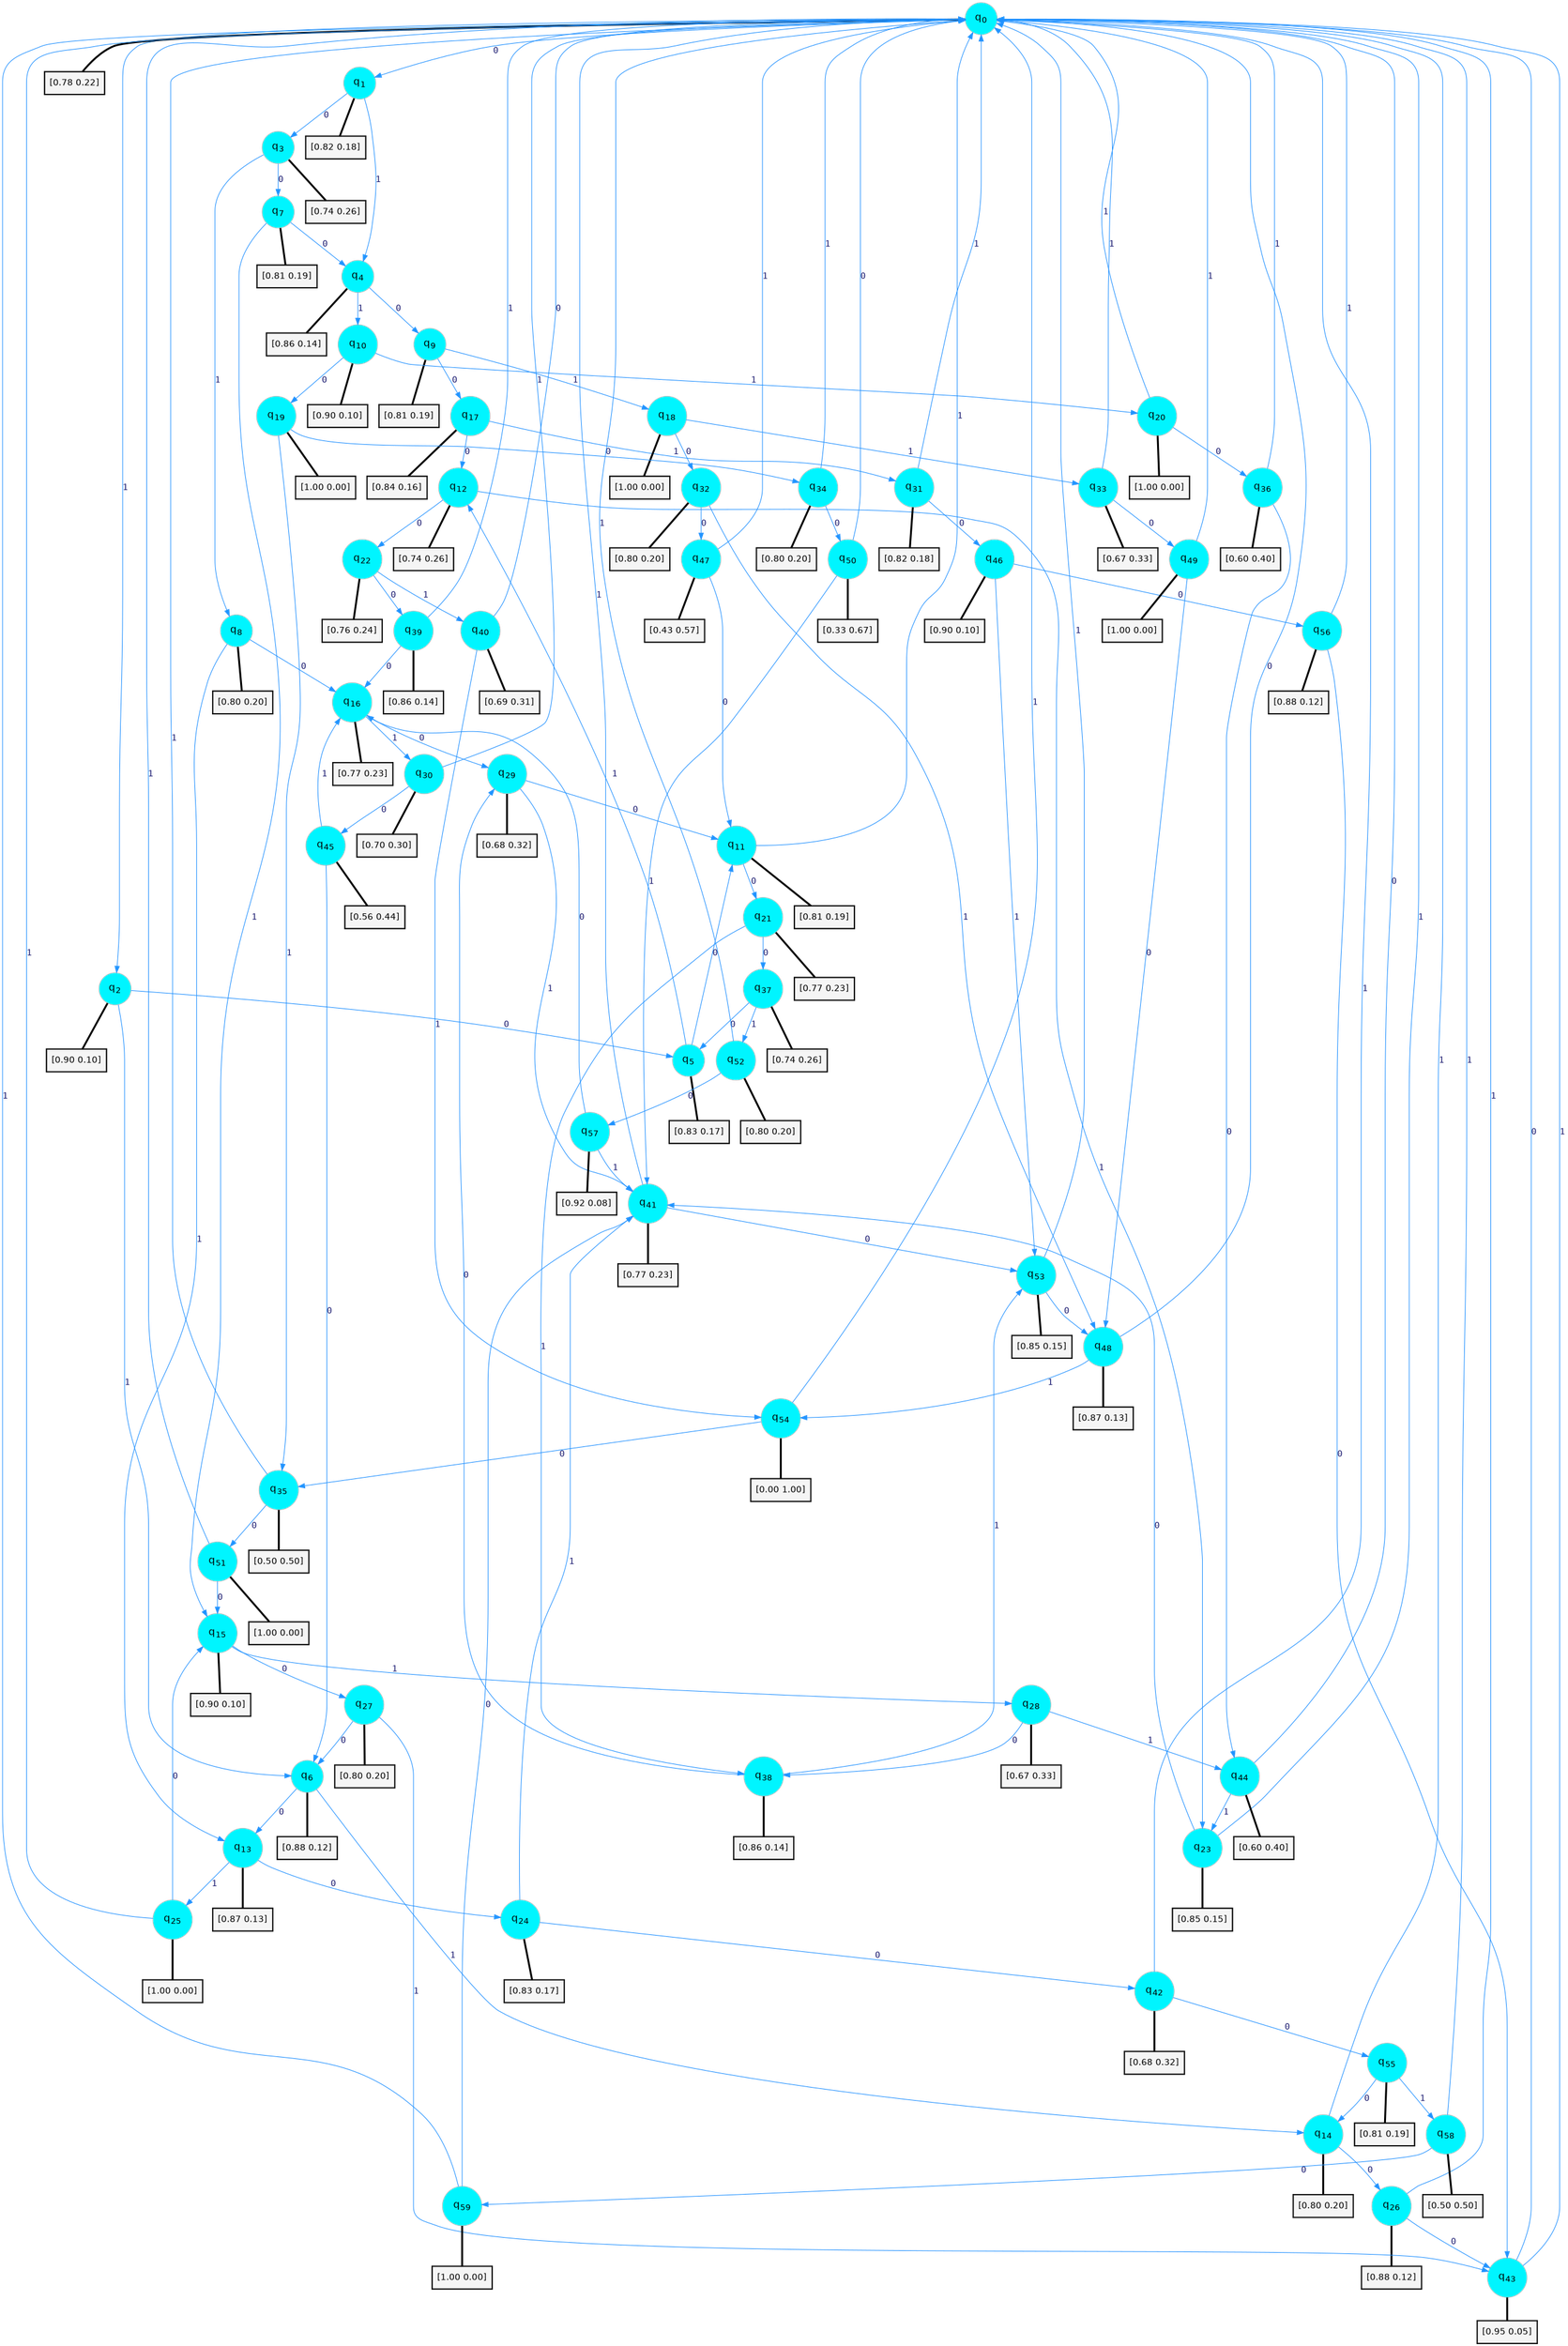 digraph G {
graph [
bgcolor=transparent, dpi=300, rankdir=TD, size="40,25"];
node [
color=gray, fillcolor=turquoise1, fontcolor=black, fontname=Helvetica, fontsize=16, fontweight=bold, shape=circle, style=filled];
edge [
arrowsize=1, color=dodgerblue1, fontcolor=midnightblue, fontname=courier, fontweight=bold, penwidth=1, style=solid, weight=20];
0[label=<q<SUB>0</SUB>>];
1[label=<q<SUB>1</SUB>>];
2[label=<q<SUB>2</SUB>>];
3[label=<q<SUB>3</SUB>>];
4[label=<q<SUB>4</SUB>>];
5[label=<q<SUB>5</SUB>>];
6[label=<q<SUB>6</SUB>>];
7[label=<q<SUB>7</SUB>>];
8[label=<q<SUB>8</SUB>>];
9[label=<q<SUB>9</SUB>>];
10[label=<q<SUB>10</SUB>>];
11[label=<q<SUB>11</SUB>>];
12[label=<q<SUB>12</SUB>>];
13[label=<q<SUB>13</SUB>>];
14[label=<q<SUB>14</SUB>>];
15[label=<q<SUB>15</SUB>>];
16[label=<q<SUB>16</SUB>>];
17[label=<q<SUB>17</SUB>>];
18[label=<q<SUB>18</SUB>>];
19[label=<q<SUB>19</SUB>>];
20[label=<q<SUB>20</SUB>>];
21[label=<q<SUB>21</SUB>>];
22[label=<q<SUB>22</SUB>>];
23[label=<q<SUB>23</SUB>>];
24[label=<q<SUB>24</SUB>>];
25[label=<q<SUB>25</SUB>>];
26[label=<q<SUB>26</SUB>>];
27[label=<q<SUB>27</SUB>>];
28[label=<q<SUB>28</SUB>>];
29[label=<q<SUB>29</SUB>>];
30[label=<q<SUB>30</SUB>>];
31[label=<q<SUB>31</SUB>>];
32[label=<q<SUB>32</SUB>>];
33[label=<q<SUB>33</SUB>>];
34[label=<q<SUB>34</SUB>>];
35[label=<q<SUB>35</SUB>>];
36[label=<q<SUB>36</SUB>>];
37[label=<q<SUB>37</SUB>>];
38[label=<q<SUB>38</SUB>>];
39[label=<q<SUB>39</SUB>>];
40[label=<q<SUB>40</SUB>>];
41[label=<q<SUB>41</SUB>>];
42[label=<q<SUB>42</SUB>>];
43[label=<q<SUB>43</SUB>>];
44[label=<q<SUB>44</SUB>>];
45[label=<q<SUB>45</SUB>>];
46[label=<q<SUB>46</SUB>>];
47[label=<q<SUB>47</SUB>>];
48[label=<q<SUB>48</SUB>>];
49[label=<q<SUB>49</SUB>>];
50[label=<q<SUB>50</SUB>>];
51[label=<q<SUB>51</SUB>>];
52[label=<q<SUB>52</SUB>>];
53[label=<q<SUB>53</SUB>>];
54[label=<q<SUB>54</SUB>>];
55[label=<q<SUB>55</SUB>>];
56[label=<q<SUB>56</SUB>>];
57[label=<q<SUB>57</SUB>>];
58[label=<q<SUB>58</SUB>>];
59[label=<q<SUB>59</SUB>>];
60[label="[0.78 0.22]", shape=box,fontcolor=black, fontname=Helvetica, fontsize=14, penwidth=2, fillcolor=whitesmoke,color=black];
61[label="[0.82 0.18]", shape=box,fontcolor=black, fontname=Helvetica, fontsize=14, penwidth=2, fillcolor=whitesmoke,color=black];
62[label="[0.90 0.10]", shape=box,fontcolor=black, fontname=Helvetica, fontsize=14, penwidth=2, fillcolor=whitesmoke,color=black];
63[label="[0.74 0.26]", shape=box,fontcolor=black, fontname=Helvetica, fontsize=14, penwidth=2, fillcolor=whitesmoke,color=black];
64[label="[0.86 0.14]", shape=box,fontcolor=black, fontname=Helvetica, fontsize=14, penwidth=2, fillcolor=whitesmoke,color=black];
65[label="[0.83 0.17]", shape=box,fontcolor=black, fontname=Helvetica, fontsize=14, penwidth=2, fillcolor=whitesmoke,color=black];
66[label="[0.88 0.12]", shape=box,fontcolor=black, fontname=Helvetica, fontsize=14, penwidth=2, fillcolor=whitesmoke,color=black];
67[label="[0.81 0.19]", shape=box,fontcolor=black, fontname=Helvetica, fontsize=14, penwidth=2, fillcolor=whitesmoke,color=black];
68[label="[0.80 0.20]", shape=box,fontcolor=black, fontname=Helvetica, fontsize=14, penwidth=2, fillcolor=whitesmoke,color=black];
69[label="[0.81 0.19]", shape=box,fontcolor=black, fontname=Helvetica, fontsize=14, penwidth=2, fillcolor=whitesmoke,color=black];
70[label="[0.90 0.10]", shape=box,fontcolor=black, fontname=Helvetica, fontsize=14, penwidth=2, fillcolor=whitesmoke,color=black];
71[label="[0.81 0.19]", shape=box,fontcolor=black, fontname=Helvetica, fontsize=14, penwidth=2, fillcolor=whitesmoke,color=black];
72[label="[0.74 0.26]", shape=box,fontcolor=black, fontname=Helvetica, fontsize=14, penwidth=2, fillcolor=whitesmoke,color=black];
73[label="[0.87 0.13]", shape=box,fontcolor=black, fontname=Helvetica, fontsize=14, penwidth=2, fillcolor=whitesmoke,color=black];
74[label="[0.80 0.20]", shape=box,fontcolor=black, fontname=Helvetica, fontsize=14, penwidth=2, fillcolor=whitesmoke,color=black];
75[label="[0.90 0.10]", shape=box,fontcolor=black, fontname=Helvetica, fontsize=14, penwidth=2, fillcolor=whitesmoke,color=black];
76[label="[0.77 0.23]", shape=box,fontcolor=black, fontname=Helvetica, fontsize=14, penwidth=2, fillcolor=whitesmoke,color=black];
77[label="[0.84 0.16]", shape=box,fontcolor=black, fontname=Helvetica, fontsize=14, penwidth=2, fillcolor=whitesmoke,color=black];
78[label="[1.00 0.00]", shape=box,fontcolor=black, fontname=Helvetica, fontsize=14, penwidth=2, fillcolor=whitesmoke,color=black];
79[label="[1.00 0.00]", shape=box,fontcolor=black, fontname=Helvetica, fontsize=14, penwidth=2, fillcolor=whitesmoke,color=black];
80[label="[1.00 0.00]", shape=box,fontcolor=black, fontname=Helvetica, fontsize=14, penwidth=2, fillcolor=whitesmoke,color=black];
81[label="[0.77 0.23]", shape=box,fontcolor=black, fontname=Helvetica, fontsize=14, penwidth=2, fillcolor=whitesmoke,color=black];
82[label="[0.76 0.24]", shape=box,fontcolor=black, fontname=Helvetica, fontsize=14, penwidth=2, fillcolor=whitesmoke,color=black];
83[label="[0.85 0.15]", shape=box,fontcolor=black, fontname=Helvetica, fontsize=14, penwidth=2, fillcolor=whitesmoke,color=black];
84[label="[0.83 0.17]", shape=box,fontcolor=black, fontname=Helvetica, fontsize=14, penwidth=2, fillcolor=whitesmoke,color=black];
85[label="[1.00 0.00]", shape=box,fontcolor=black, fontname=Helvetica, fontsize=14, penwidth=2, fillcolor=whitesmoke,color=black];
86[label="[0.88 0.12]", shape=box,fontcolor=black, fontname=Helvetica, fontsize=14, penwidth=2, fillcolor=whitesmoke,color=black];
87[label="[0.80 0.20]", shape=box,fontcolor=black, fontname=Helvetica, fontsize=14, penwidth=2, fillcolor=whitesmoke,color=black];
88[label="[0.67 0.33]", shape=box,fontcolor=black, fontname=Helvetica, fontsize=14, penwidth=2, fillcolor=whitesmoke,color=black];
89[label="[0.68 0.32]", shape=box,fontcolor=black, fontname=Helvetica, fontsize=14, penwidth=2, fillcolor=whitesmoke,color=black];
90[label="[0.70 0.30]", shape=box,fontcolor=black, fontname=Helvetica, fontsize=14, penwidth=2, fillcolor=whitesmoke,color=black];
91[label="[0.82 0.18]", shape=box,fontcolor=black, fontname=Helvetica, fontsize=14, penwidth=2, fillcolor=whitesmoke,color=black];
92[label="[0.80 0.20]", shape=box,fontcolor=black, fontname=Helvetica, fontsize=14, penwidth=2, fillcolor=whitesmoke,color=black];
93[label="[0.67 0.33]", shape=box,fontcolor=black, fontname=Helvetica, fontsize=14, penwidth=2, fillcolor=whitesmoke,color=black];
94[label="[0.80 0.20]", shape=box,fontcolor=black, fontname=Helvetica, fontsize=14, penwidth=2, fillcolor=whitesmoke,color=black];
95[label="[0.50 0.50]", shape=box,fontcolor=black, fontname=Helvetica, fontsize=14, penwidth=2, fillcolor=whitesmoke,color=black];
96[label="[0.60 0.40]", shape=box,fontcolor=black, fontname=Helvetica, fontsize=14, penwidth=2, fillcolor=whitesmoke,color=black];
97[label="[0.74 0.26]", shape=box,fontcolor=black, fontname=Helvetica, fontsize=14, penwidth=2, fillcolor=whitesmoke,color=black];
98[label="[0.86 0.14]", shape=box,fontcolor=black, fontname=Helvetica, fontsize=14, penwidth=2, fillcolor=whitesmoke,color=black];
99[label="[0.86 0.14]", shape=box,fontcolor=black, fontname=Helvetica, fontsize=14, penwidth=2, fillcolor=whitesmoke,color=black];
100[label="[0.69 0.31]", shape=box,fontcolor=black, fontname=Helvetica, fontsize=14, penwidth=2, fillcolor=whitesmoke,color=black];
101[label="[0.77 0.23]", shape=box,fontcolor=black, fontname=Helvetica, fontsize=14, penwidth=2, fillcolor=whitesmoke,color=black];
102[label="[0.68 0.32]", shape=box,fontcolor=black, fontname=Helvetica, fontsize=14, penwidth=2, fillcolor=whitesmoke,color=black];
103[label="[0.95 0.05]", shape=box,fontcolor=black, fontname=Helvetica, fontsize=14, penwidth=2, fillcolor=whitesmoke,color=black];
104[label="[0.60 0.40]", shape=box,fontcolor=black, fontname=Helvetica, fontsize=14, penwidth=2, fillcolor=whitesmoke,color=black];
105[label="[0.56 0.44]", shape=box,fontcolor=black, fontname=Helvetica, fontsize=14, penwidth=2, fillcolor=whitesmoke,color=black];
106[label="[0.90 0.10]", shape=box,fontcolor=black, fontname=Helvetica, fontsize=14, penwidth=2, fillcolor=whitesmoke,color=black];
107[label="[0.43 0.57]", shape=box,fontcolor=black, fontname=Helvetica, fontsize=14, penwidth=2, fillcolor=whitesmoke,color=black];
108[label="[0.87 0.13]", shape=box,fontcolor=black, fontname=Helvetica, fontsize=14, penwidth=2, fillcolor=whitesmoke,color=black];
109[label="[1.00 0.00]", shape=box,fontcolor=black, fontname=Helvetica, fontsize=14, penwidth=2, fillcolor=whitesmoke,color=black];
110[label="[0.33 0.67]", shape=box,fontcolor=black, fontname=Helvetica, fontsize=14, penwidth=2, fillcolor=whitesmoke,color=black];
111[label="[1.00 0.00]", shape=box,fontcolor=black, fontname=Helvetica, fontsize=14, penwidth=2, fillcolor=whitesmoke,color=black];
112[label="[0.80 0.20]", shape=box,fontcolor=black, fontname=Helvetica, fontsize=14, penwidth=2, fillcolor=whitesmoke,color=black];
113[label="[0.85 0.15]", shape=box,fontcolor=black, fontname=Helvetica, fontsize=14, penwidth=2, fillcolor=whitesmoke,color=black];
114[label="[0.00 1.00]", shape=box,fontcolor=black, fontname=Helvetica, fontsize=14, penwidth=2, fillcolor=whitesmoke,color=black];
115[label="[0.81 0.19]", shape=box,fontcolor=black, fontname=Helvetica, fontsize=14, penwidth=2, fillcolor=whitesmoke,color=black];
116[label="[0.88 0.12]", shape=box,fontcolor=black, fontname=Helvetica, fontsize=14, penwidth=2, fillcolor=whitesmoke,color=black];
117[label="[0.92 0.08]", shape=box,fontcolor=black, fontname=Helvetica, fontsize=14, penwidth=2, fillcolor=whitesmoke,color=black];
118[label="[0.50 0.50]", shape=box,fontcolor=black, fontname=Helvetica, fontsize=14, penwidth=2, fillcolor=whitesmoke,color=black];
119[label="[1.00 0.00]", shape=box,fontcolor=black, fontname=Helvetica, fontsize=14, penwidth=2, fillcolor=whitesmoke,color=black];
0->1 [label=0];
0->2 [label=1];
0->60 [arrowhead=none, penwidth=3,color=black];
1->3 [label=0];
1->4 [label=1];
1->61 [arrowhead=none, penwidth=3,color=black];
2->5 [label=0];
2->6 [label=1];
2->62 [arrowhead=none, penwidth=3,color=black];
3->7 [label=0];
3->8 [label=1];
3->63 [arrowhead=none, penwidth=3,color=black];
4->9 [label=0];
4->10 [label=1];
4->64 [arrowhead=none, penwidth=3,color=black];
5->11 [label=0];
5->12 [label=1];
5->65 [arrowhead=none, penwidth=3,color=black];
6->13 [label=0];
6->14 [label=1];
6->66 [arrowhead=none, penwidth=3,color=black];
7->4 [label=0];
7->15 [label=1];
7->67 [arrowhead=none, penwidth=3,color=black];
8->16 [label=0];
8->13 [label=1];
8->68 [arrowhead=none, penwidth=3,color=black];
9->17 [label=0];
9->18 [label=1];
9->69 [arrowhead=none, penwidth=3,color=black];
10->19 [label=0];
10->20 [label=1];
10->70 [arrowhead=none, penwidth=3,color=black];
11->21 [label=0];
11->0 [label=1];
11->71 [arrowhead=none, penwidth=3,color=black];
12->22 [label=0];
12->23 [label=1];
12->72 [arrowhead=none, penwidth=3,color=black];
13->24 [label=0];
13->25 [label=1];
13->73 [arrowhead=none, penwidth=3,color=black];
14->26 [label=0];
14->0 [label=1];
14->74 [arrowhead=none, penwidth=3,color=black];
15->27 [label=0];
15->28 [label=1];
15->75 [arrowhead=none, penwidth=3,color=black];
16->29 [label=0];
16->30 [label=1];
16->76 [arrowhead=none, penwidth=3,color=black];
17->12 [label=0];
17->31 [label=1];
17->77 [arrowhead=none, penwidth=3,color=black];
18->32 [label=0];
18->33 [label=1];
18->78 [arrowhead=none, penwidth=3,color=black];
19->34 [label=0];
19->35 [label=1];
19->79 [arrowhead=none, penwidth=3,color=black];
20->36 [label=0];
20->0 [label=1];
20->80 [arrowhead=none, penwidth=3,color=black];
21->37 [label=0];
21->38 [label=1];
21->81 [arrowhead=none, penwidth=3,color=black];
22->39 [label=0];
22->40 [label=1];
22->82 [arrowhead=none, penwidth=3,color=black];
23->41 [label=0];
23->0 [label=1];
23->83 [arrowhead=none, penwidth=3,color=black];
24->42 [label=0];
24->41 [label=1];
24->84 [arrowhead=none, penwidth=3,color=black];
25->15 [label=0];
25->0 [label=1];
25->85 [arrowhead=none, penwidth=3,color=black];
26->43 [label=0];
26->0 [label=1];
26->86 [arrowhead=none, penwidth=3,color=black];
27->6 [label=0];
27->43 [label=1];
27->87 [arrowhead=none, penwidth=3,color=black];
28->38 [label=0];
28->44 [label=1];
28->88 [arrowhead=none, penwidth=3,color=black];
29->11 [label=0];
29->41 [label=1];
29->89 [arrowhead=none, penwidth=3,color=black];
30->45 [label=0];
30->0 [label=1];
30->90 [arrowhead=none, penwidth=3,color=black];
31->46 [label=0];
31->0 [label=1];
31->91 [arrowhead=none, penwidth=3,color=black];
32->47 [label=0];
32->48 [label=1];
32->92 [arrowhead=none, penwidth=3,color=black];
33->49 [label=0];
33->0 [label=1];
33->93 [arrowhead=none, penwidth=3,color=black];
34->50 [label=0];
34->0 [label=1];
34->94 [arrowhead=none, penwidth=3,color=black];
35->51 [label=0];
35->0 [label=1];
35->95 [arrowhead=none, penwidth=3,color=black];
36->44 [label=0];
36->0 [label=1];
36->96 [arrowhead=none, penwidth=3,color=black];
37->5 [label=0];
37->52 [label=1];
37->97 [arrowhead=none, penwidth=3,color=black];
38->29 [label=0];
38->53 [label=1];
38->98 [arrowhead=none, penwidth=3,color=black];
39->16 [label=0];
39->0 [label=1];
39->99 [arrowhead=none, penwidth=3,color=black];
40->0 [label=0];
40->54 [label=1];
40->100 [arrowhead=none, penwidth=3,color=black];
41->53 [label=0];
41->0 [label=1];
41->101 [arrowhead=none, penwidth=3,color=black];
42->55 [label=0];
42->0 [label=1];
42->102 [arrowhead=none, penwidth=3,color=black];
43->0 [label=0];
43->0 [label=1];
43->103 [arrowhead=none, penwidth=3,color=black];
44->0 [label=0];
44->23 [label=1];
44->104 [arrowhead=none, penwidth=3,color=black];
45->6 [label=0];
45->16 [label=1];
45->105 [arrowhead=none, penwidth=3,color=black];
46->56 [label=0];
46->53 [label=1];
46->106 [arrowhead=none, penwidth=3,color=black];
47->11 [label=0];
47->0 [label=1];
47->107 [arrowhead=none, penwidth=3,color=black];
48->0 [label=0];
48->54 [label=1];
48->108 [arrowhead=none, penwidth=3,color=black];
49->48 [label=0];
49->0 [label=1];
49->109 [arrowhead=none, penwidth=3,color=black];
50->0 [label=0];
50->41 [label=1];
50->110 [arrowhead=none, penwidth=3,color=black];
51->15 [label=0];
51->0 [label=1];
51->111 [arrowhead=none, penwidth=3,color=black];
52->57 [label=0];
52->0 [label=1];
52->112 [arrowhead=none, penwidth=3,color=black];
53->48 [label=0];
53->0 [label=1];
53->113 [arrowhead=none, penwidth=3,color=black];
54->35 [label=0];
54->0 [label=1];
54->114 [arrowhead=none, penwidth=3,color=black];
55->14 [label=0];
55->58 [label=1];
55->115 [arrowhead=none, penwidth=3,color=black];
56->43 [label=0];
56->0 [label=1];
56->116 [arrowhead=none, penwidth=3,color=black];
57->16 [label=0];
57->41 [label=1];
57->117 [arrowhead=none, penwidth=3,color=black];
58->59 [label=0];
58->0 [label=1];
58->118 [arrowhead=none, penwidth=3,color=black];
59->41 [label=0];
59->0 [label=1];
59->119 [arrowhead=none, penwidth=3,color=black];
}
